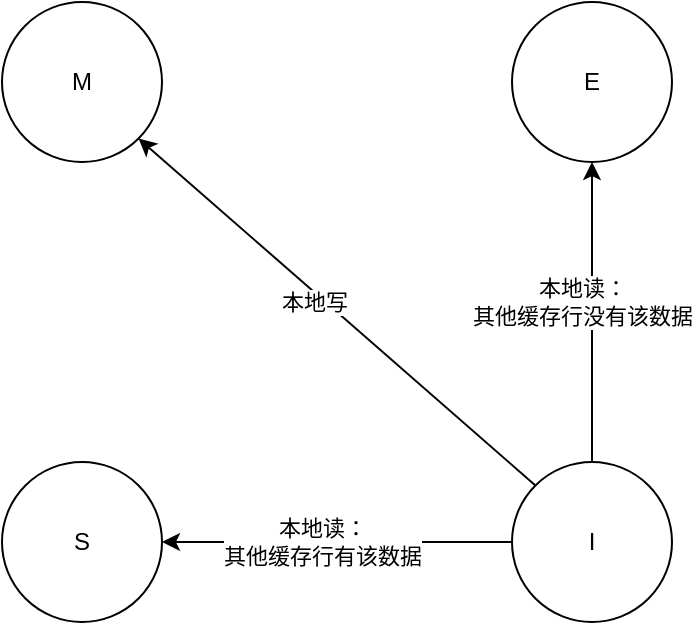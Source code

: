 <mxfile version="20.3.0" type="device" pages="4"><diagram id="orttKqbGzdlcL46kxSV5" name="INVALID"><mxGraphModel dx="1614" dy="873" grid="1" gridSize="10" guides="1" tooltips="1" connect="1" arrows="1" fold="1" page="1" pageScale="1" pageWidth="850" pageHeight="1100" math="0" shadow="0"><root><mxCell id="0"/><mxCell id="1" parent="0"/><mxCell id="GFDiUl-KNa9FuPXOS0p9-5" value="M" style="ellipse;whiteSpace=wrap;html=1;aspect=fixed;" parent="1" vertex="1"><mxGeometry x="190" y="270" width="80" height="80" as="geometry"/></mxCell><mxCell id="GFDiUl-KNa9FuPXOS0p9-6" value="E" style="ellipse;whiteSpace=wrap;html=1;aspect=fixed;" parent="1" vertex="1"><mxGeometry x="445" y="270" width="80" height="80" as="geometry"/></mxCell><mxCell id="GFDiUl-KNa9FuPXOS0p9-7" value="S" style="ellipse;whiteSpace=wrap;html=1;aspect=fixed;" parent="1" vertex="1"><mxGeometry x="190" y="500" width="80" height="80" as="geometry"/></mxCell><mxCell id="GFDiUl-KNa9FuPXOS0p9-9" style="edgeStyle=orthogonalEdgeStyle;rounded=0;orthogonalLoop=1;jettySize=auto;html=1;entryX=1;entryY=0.5;entryDx=0;entryDy=0;" parent="1" source="GFDiUl-KNa9FuPXOS0p9-8" target="GFDiUl-KNa9FuPXOS0p9-7" edge="1"><mxGeometry relative="1" as="geometry"/></mxCell><mxCell id="GFDiUl-KNa9FuPXOS0p9-10" value="本地读：&lt;br&gt;其他缓存行有该数据" style="edgeLabel;html=1;align=center;verticalAlign=middle;resizable=0;points=[];" parent="GFDiUl-KNa9FuPXOS0p9-9" vertex="1" connectable="0"><mxGeometry x="0.154" y="-3" relative="1" as="geometry"><mxPoint x="6" y="3" as="offset"/></mxGeometry></mxCell><mxCell id="GFDiUl-KNa9FuPXOS0p9-15" style="edgeStyle=orthogonalEdgeStyle;rounded=0;orthogonalLoop=1;jettySize=auto;html=1;entryX=0.5;entryY=1;entryDx=0;entryDy=0;" parent="1" source="GFDiUl-KNa9FuPXOS0p9-8" target="GFDiUl-KNa9FuPXOS0p9-6" edge="1"><mxGeometry relative="1" as="geometry"/></mxCell><mxCell id="GFDiUl-KNa9FuPXOS0p9-16" value="本地读：&lt;br&gt;其他缓存行没有该数据" style="edgeLabel;html=1;align=center;verticalAlign=middle;resizable=0;points=[];" parent="GFDiUl-KNa9FuPXOS0p9-15" vertex="1" connectable="0"><mxGeometry x="0.2" y="-3" relative="1" as="geometry"><mxPoint x="-8" y="10" as="offset"/></mxGeometry></mxCell><mxCell id="GFDiUl-KNa9FuPXOS0p9-8" value="I" style="ellipse;whiteSpace=wrap;html=1;aspect=fixed;" parent="1" vertex="1"><mxGeometry x="445" y="500" width="80" height="80" as="geometry"/></mxCell><mxCell id="GFDiUl-KNa9FuPXOS0p9-13" value="" style="endArrow=classic;html=1;rounded=0;entryX=1;entryY=1;entryDx=0;entryDy=0;exitX=0;exitY=0;exitDx=0;exitDy=0;" parent="1" source="GFDiUl-KNa9FuPXOS0p9-8" target="GFDiUl-KNa9FuPXOS0p9-5" edge="1"><mxGeometry width="50" height="50" relative="1" as="geometry"><mxPoint x="340" y="470" as="sourcePoint"/><mxPoint x="390" y="420" as="targetPoint"/></mxGeometry></mxCell><mxCell id="GFDiUl-KNa9FuPXOS0p9-14" value="本地写" style="edgeLabel;html=1;align=center;verticalAlign=middle;resizable=0;points=[];" parent="GFDiUl-KNa9FuPXOS0p9-13" vertex="1" connectable="0"><mxGeometry x="0.181" y="1" relative="1" as="geometry"><mxPoint x="7" y="10" as="offset"/></mxGeometry></mxCell></root></mxGraphModel></diagram><diagram id="NtkUCVtl0O8l4jKxGpqV" name="EXCLUSIVE"><mxGraphModel dx="677" dy="873" grid="1" gridSize="10" guides="1" tooltips="1" connect="1" arrows="1" fold="1" page="1" pageScale="1" pageWidth="850" pageHeight="1100" math="0" shadow="0"><root><mxCell id="0"/><mxCell id="1" parent="0"/><mxCell id="wpLjIoL62zIBd4jyRqWH-1" value="M" style="ellipse;whiteSpace=wrap;html=1;aspect=fixed;" vertex="1" parent="1"><mxGeometry x="170" y="250" width="80" height="80" as="geometry"/></mxCell><mxCell id="rFv0Mh9AHXCaCdn4bLX4-3" style="edgeStyle=orthogonalEdgeStyle;rounded=0;orthogonalLoop=1;jettySize=auto;html=1;entryX=1;entryY=0.5;entryDx=0;entryDy=0;" edge="1" parent="1" source="wpLjIoL62zIBd4jyRqWH-2" target="wpLjIoL62zIBd4jyRqWH-1"><mxGeometry relative="1" as="geometry"/></mxCell><mxCell id="rFv0Mh9AHXCaCdn4bLX4-4" value="本地写" style="edgeLabel;html=1;align=center;verticalAlign=middle;resizable=0;points=[];" vertex="1" connectable="0" parent="rFv0Mh9AHXCaCdn4bLX4-3"><mxGeometry x="0.154" y="2" relative="1" as="geometry"><mxPoint x="6" y="-2" as="offset"/></mxGeometry></mxCell><mxCell id="rFv0Mh9AHXCaCdn4bLX4-5" value="远端写" style="edgeStyle=orthogonalEdgeStyle;rounded=0;orthogonalLoop=1;jettySize=auto;html=1;entryX=0.5;entryY=0;entryDx=0;entryDy=0;" edge="1" parent="1" source="wpLjIoL62zIBd4jyRqWH-2" target="wpLjIoL62zIBd4jyRqWH-4"><mxGeometry relative="1" as="geometry"/></mxCell><mxCell id="wpLjIoL62zIBd4jyRqWH-2" value="E" style="ellipse;whiteSpace=wrap;html=1;aspect=fixed;" vertex="1" parent="1"><mxGeometry x="425" y="250" width="80" height="80" as="geometry"/></mxCell><mxCell id="wpLjIoL62zIBd4jyRqWH-3" value="S" style="ellipse;whiteSpace=wrap;html=1;aspect=fixed;" vertex="1" parent="1"><mxGeometry x="170" y="480" width="80" height="80" as="geometry"/></mxCell><mxCell id="wpLjIoL62zIBd4jyRqWH-4" value="I" style="ellipse;whiteSpace=wrap;html=1;aspect=fixed;" vertex="1" parent="1"><mxGeometry x="425" y="480" width="80" height="80" as="geometry"/></mxCell><mxCell id="rFv0Mh9AHXCaCdn4bLX4-1" value="" style="curved=1;endArrow=classic;html=1;rounded=0;exitX=0;exitY=0;exitDx=0;exitDy=0;entryX=1;entryY=0;entryDx=0;entryDy=0;" edge="1" parent="1" source="wpLjIoL62zIBd4jyRqWH-2" target="wpLjIoL62zIBd4jyRqWH-2"><mxGeometry width="50" height="50" relative="1" as="geometry"><mxPoint x="400" y="250" as="sourcePoint"/><mxPoint x="450" y="200" as="targetPoint"/><Array as="points"><mxPoint x="400" y="200"/><mxPoint x="530" y="200"/></Array></mxGeometry></mxCell><mxCell id="rFv0Mh9AHXCaCdn4bLX4-2" value="本地读" style="edgeLabel;html=1;align=center;verticalAlign=middle;resizable=0;points=[];" vertex="1" connectable="0" parent="rFv0Mh9AHXCaCdn4bLX4-1"><mxGeometry x="-0.139" y="-1" relative="1" as="geometry"><mxPoint x="19" as="offset"/></mxGeometry></mxCell><mxCell id="rFv0Mh9AHXCaCdn4bLX4-6" value="远端读" style="endArrow=classic;html=1;rounded=0;exitX=0;exitY=1;exitDx=0;exitDy=0;" edge="1" parent="1" source="wpLjIoL62zIBd4jyRqWH-2" target="wpLjIoL62zIBd4jyRqWH-3"><mxGeometry width="50" height="50" relative="1" as="geometry"><mxPoint x="40" y="450" as="sourcePoint"/><mxPoint x="90" y="400" as="targetPoint"/></mxGeometry></mxCell></root></mxGraphModel></diagram><diagram id="iVD-qBZaHNdiNlOM-EdC" name="MODIFIED"><mxGraphModel dx="677" dy="873" grid="1" gridSize="10" guides="1" tooltips="1" connect="1" arrows="1" fold="1" page="1" pageScale="1" pageWidth="850" pageHeight="1100" math="0" shadow="0"><root><mxCell id="0"/><mxCell id="1" parent="0"/><mxCell id="alTLaN_dNnPKR4KObf0j-4" value="远端读" style="edgeStyle=orthogonalEdgeStyle;rounded=0;orthogonalLoop=1;jettySize=auto;html=1;" edge="1" parent="1" source="AdmSRXl5hTbgaGl0Zl5b-1" target="AdmSRXl5hTbgaGl0Zl5b-3"><mxGeometry relative="1" as="geometry"/></mxCell><mxCell id="AdmSRXl5hTbgaGl0Zl5b-1" value="M" style="ellipse;whiteSpace=wrap;html=1;aspect=fixed;" vertex="1" parent="1"><mxGeometry x="170" y="250" width="80" height="80" as="geometry"/></mxCell><mxCell id="AdmSRXl5hTbgaGl0Zl5b-2" value="E" style="ellipse;whiteSpace=wrap;html=1;aspect=fixed;" vertex="1" parent="1"><mxGeometry x="425" y="250" width="80" height="80" as="geometry"/></mxCell><mxCell id="AdmSRXl5hTbgaGl0Zl5b-3" value="S" style="ellipse;whiteSpace=wrap;html=1;aspect=fixed;" vertex="1" parent="1"><mxGeometry x="170" y="480" width="80" height="80" as="geometry"/></mxCell><mxCell id="AdmSRXl5hTbgaGl0Zl5b-4" value="I" style="ellipse;whiteSpace=wrap;html=1;aspect=fixed;" vertex="1" parent="1"><mxGeometry x="425" y="480" width="80" height="80" as="geometry"/></mxCell><mxCell id="alTLaN_dNnPKR4KObf0j-1" value="本地读" style="curved=1;endArrow=classic;html=1;rounded=0;entryX=1;entryY=0;entryDx=0;entryDy=0;exitX=0;exitY=0;exitDx=0;exitDy=0;" edge="1" parent="1" source="AdmSRXl5hTbgaGl0Zl5b-1" target="AdmSRXl5hTbgaGl0Zl5b-1"><mxGeometry width="50" height="50" relative="1" as="geometry"><mxPoint x="140" y="260" as="sourcePoint"/><mxPoint x="190" y="210" as="targetPoint"/><Array as="points"><mxPoint x="140" y="200"/><mxPoint x="280" y="200"/></Array></mxGeometry></mxCell><mxCell id="alTLaN_dNnPKR4KObf0j-2" value="本地写" style="curved=1;endArrow=classic;html=1;rounded=0;exitX=1;exitY=0;exitDx=0;exitDy=0;entryX=0;entryY=0;entryDx=0;entryDy=0;" edge="1" parent="1" source="AdmSRXl5hTbgaGl0Zl5b-1" target="AdmSRXl5hTbgaGl0Zl5b-1"><mxGeometry width="50" height="50" relative="1" as="geometry"><mxPoint x="310" y="200" as="sourcePoint"/><mxPoint x="360" y="150" as="targetPoint"/><Array as="points"><mxPoint x="320" y="170"/><mxPoint x="100" y="170"/></Array></mxGeometry></mxCell><mxCell id="alTLaN_dNnPKR4KObf0j-3" value="远端写" style="endArrow=classic;html=1;rounded=0;exitX=1;exitY=1;exitDx=0;exitDy=0;entryX=0;entryY=0;entryDx=0;entryDy=0;" edge="1" parent="1" source="AdmSRXl5hTbgaGl0Zl5b-1" target="AdmSRXl5hTbgaGl0Zl5b-4"><mxGeometry width="50" height="50" relative="1" as="geometry"><mxPoint x="300" y="420" as="sourcePoint"/><mxPoint x="350" y="370" as="targetPoint"/></mxGeometry></mxCell></root></mxGraphModel></diagram><diagram id="OoBO6Jt6CRLkMilP6nJx" name="SHARED"><mxGraphModel dx="1614" dy="873" grid="1" gridSize="10" guides="1" tooltips="1" connect="1" arrows="1" fold="1" page="1" pageScale="1" pageWidth="850" pageHeight="1100" math="0" shadow="0"><root><mxCell id="0"/><mxCell id="1" parent="0"/><mxCell id="5geVWgW3SwI6BFKyfJN2-1" value="M" style="ellipse;whiteSpace=wrap;html=1;aspect=fixed;" parent="1" vertex="1"><mxGeometry x="170" y="250" width="80" height="80" as="geometry"/></mxCell><mxCell id="5geVWgW3SwI6BFKyfJN2-2" value="E" style="ellipse;whiteSpace=wrap;html=1;aspect=fixed;" parent="1" vertex="1"><mxGeometry x="425" y="250" width="80" height="80" as="geometry"/></mxCell><mxCell id="eL0FWgxwoUxgOY0EQBVi-3" value="本地写" style="edgeStyle=orthogonalEdgeStyle;rounded=0;orthogonalLoop=1;jettySize=auto;html=1;entryX=0.5;entryY=1;entryDx=0;entryDy=0;" parent="1" source="5geVWgW3SwI6BFKyfJN2-3" target="5geVWgW3SwI6BFKyfJN2-1" edge="1"><mxGeometry relative="1" as="geometry"/></mxCell><mxCell id="eL0FWgxwoUxgOY0EQBVi-4" value="远端写" style="edgeStyle=orthogonalEdgeStyle;rounded=0;orthogonalLoop=1;jettySize=auto;html=1;entryX=0;entryY=0.5;entryDx=0;entryDy=0;" parent="1" source="5geVWgW3SwI6BFKyfJN2-3" target="5geVWgW3SwI6BFKyfJN2-4" edge="1"><mxGeometry relative="1" as="geometry"/></mxCell><mxCell id="5geVWgW3SwI6BFKyfJN2-3" value="S" style="ellipse;whiteSpace=wrap;html=1;aspect=fixed;" parent="1" vertex="1"><mxGeometry x="170" y="480" width="80" height="80" as="geometry"/></mxCell><mxCell id="5geVWgW3SwI6BFKyfJN2-4" value="I" style="ellipse;whiteSpace=wrap;html=1;aspect=fixed;" parent="1" vertex="1"><mxGeometry x="425" y="480" width="80" height="80" as="geometry"/></mxCell><mxCell id="eL0FWgxwoUxgOY0EQBVi-1" value="本地读" style="curved=1;endArrow=classic;html=1;rounded=0;entryX=1;entryY=1;entryDx=0;entryDy=0;exitX=0;exitY=1;exitDx=0;exitDy=0;" parent="1" source="5geVWgW3SwI6BFKyfJN2-3" target="5geVWgW3SwI6BFKyfJN2-3" edge="1"><mxGeometry width="50" height="50" relative="1" as="geometry"><mxPoint x="160" y="630" as="sourcePoint"/><mxPoint x="210" y="580" as="targetPoint"/><Array as="points"><mxPoint x="150" y="610"/><mxPoint x="270" y="610"/></Array></mxGeometry></mxCell><mxCell id="eL0FWgxwoUxgOY0EQBVi-2" value="远端读" style="curved=1;endArrow=classic;html=1;rounded=0;entryX=0;entryY=1;entryDx=0;entryDy=0;exitX=1;exitY=1;exitDx=0;exitDy=0;" parent="1" source="5geVWgW3SwI6BFKyfJN2-3" target="5geVWgW3SwI6BFKyfJN2-3" edge="1"><mxGeometry width="50" height="50" relative="1" as="geometry"><mxPoint x="200" y="700" as="sourcePoint"/><mxPoint x="250" y="650" as="targetPoint"/><Array as="points"><mxPoint x="310" y="630"/><mxPoint x="120" y="640"/></Array></mxGeometry></mxCell></root></mxGraphModel></diagram></mxfile>